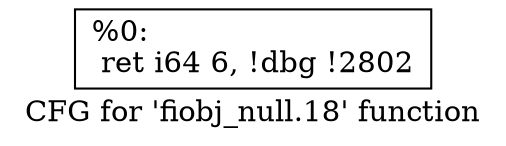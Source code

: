 digraph "CFG for 'fiobj_null.18' function" {
	label="CFG for 'fiobj_null.18' function";

	Node0x556851d982b0 [shape=record,label="{%0:\l  ret i64 6, !dbg !2802\l}"];
}
